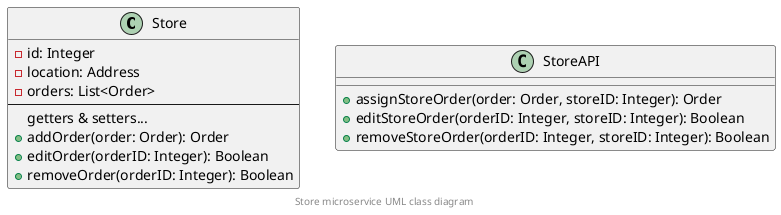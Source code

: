 @startuml
class Store {
    - id: Integer
    - location: Address
    - orders: List<Order>
    --
    getters & setters...
    + addOrder(order: Order): Order
    + editOrder(orderID: Integer): Boolean
    + removeOrder(orderID: Integer): Boolean
}

class StoreAPI {
    + assignStoreOrder(order: Order, storeID: Integer): Order
    + editStoreOrder(orderID: Integer, storeID: Integer): Boolean
    + removeStoreOrder(orderID: Integer, storeID: Integer): Boolean
}

footer Store microservice UML class diagram

@enduml